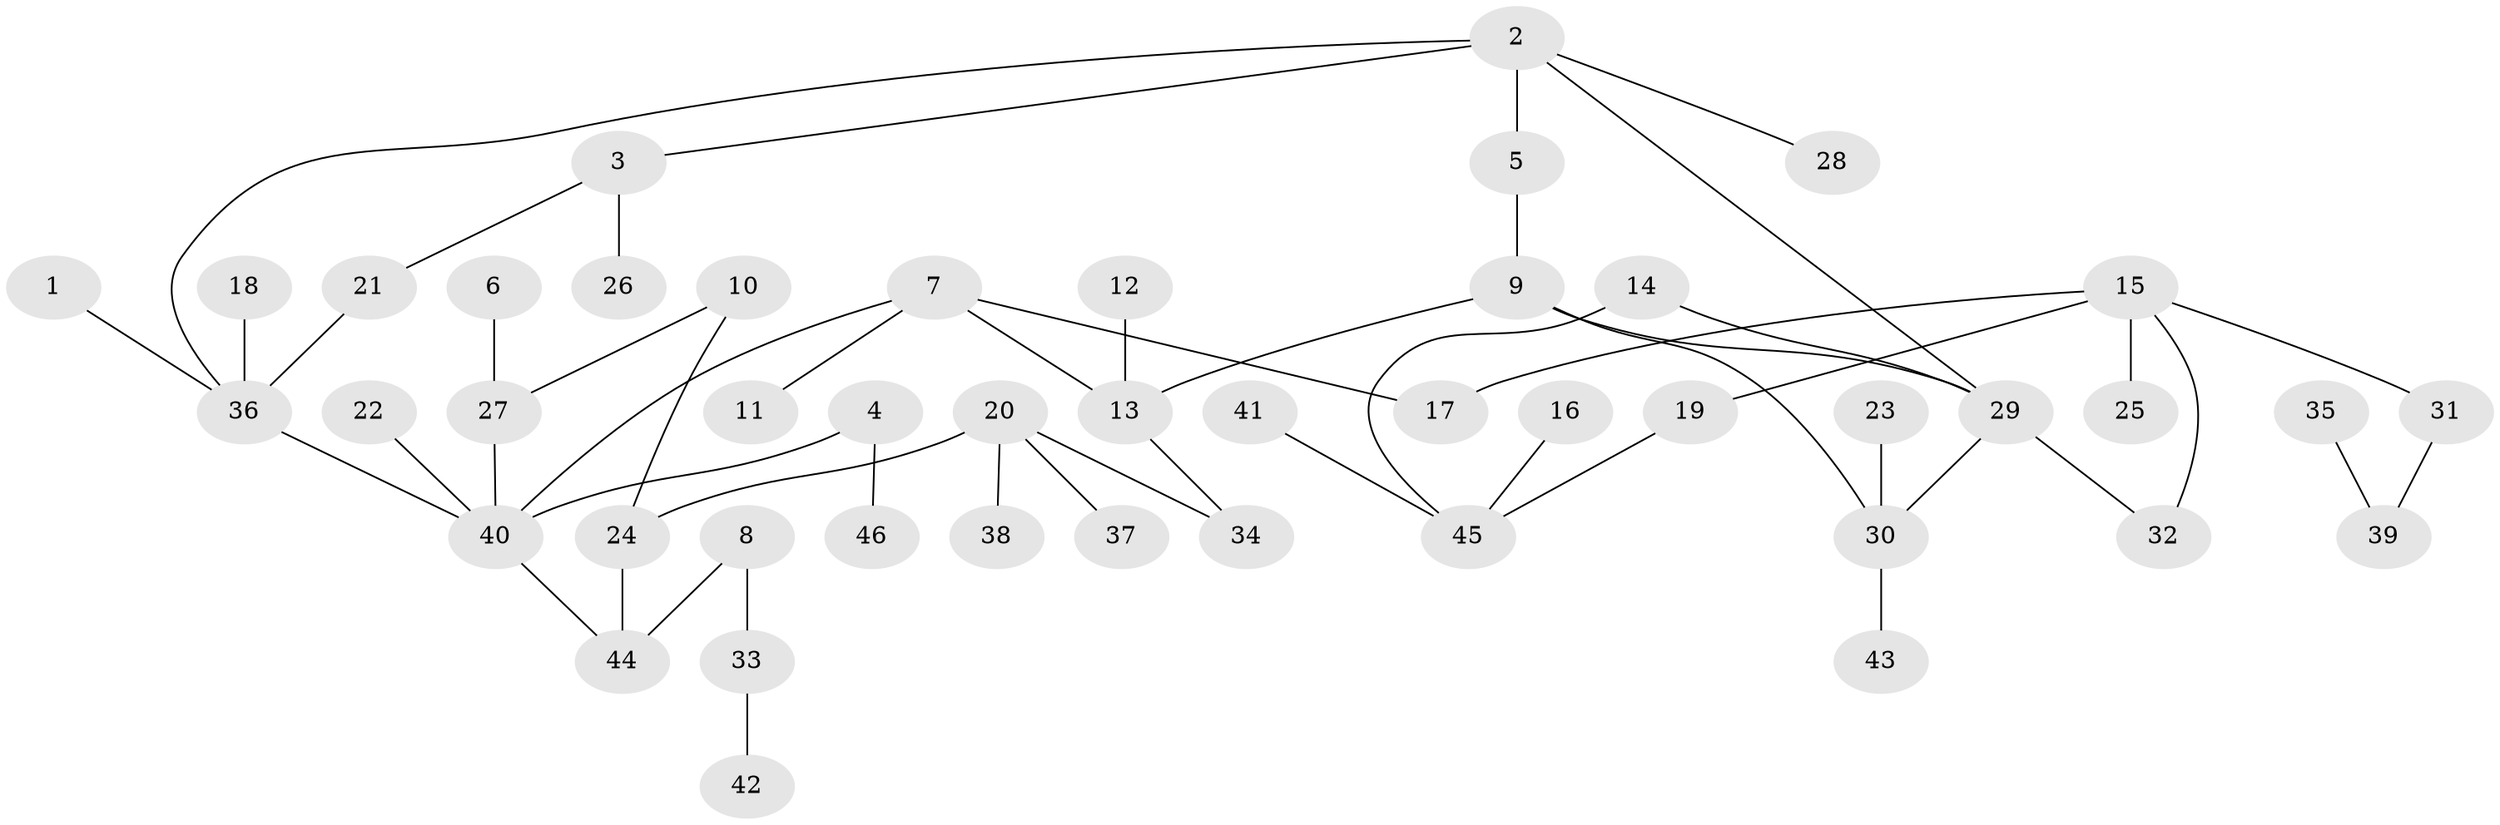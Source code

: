 // original degree distribution, {4: 0.05434782608695652, 8: 0.010869565217391304, 3: 0.10869565217391304, 5: 0.06521739130434782, 6: 0.010869565217391304, 2: 0.31521739130434784, 1: 0.42391304347826086, 7: 0.010869565217391304}
// Generated by graph-tools (version 1.1) at 2025/01/03/09/25 03:01:08]
// undirected, 46 vertices, 53 edges
graph export_dot {
graph [start="1"]
  node [color=gray90,style=filled];
  1;
  2;
  3;
  4;
  5;
  6;
  7;
  8;
  9;
  10;
  11;
  12;
  13;
  14;
  15;
  16;
  17;
  18;
  19;
  20;
  21;
  22;
  23;
  24;
  25;
  26;
  27;
  28;
  29;
  30;
  31;
  32;
  33;
  34;
  35;
  36;
  37;
  38;
  39;
  40;
  41;
  42;
  43;
  44;
  45;
  46;
  1 -- 36 [weight=1.0];
  2 -- 3 [weight=1.0];
  2 -- 5 [weight=1.0];
  2 -- 28 [weight=1.0];
  2 -- 29 [weight=1.0];
  2 -- 36 [weight=1.0];
  3 -- 21 [weight=1.0];
  3 -- 26 [weight=1.0];
  4 -- 40 [weight=1.0];
  4 -- 46 [weight=1.0];
  5 -- 9 [weight=1.0];
  6 -- 27 [weight=1.0];
  7 -- 11 [weight=1.0];
  7 -- 13 [weight=1.0];
  7 -- 17 [weight=1.0];
  7 -- 40 [weight=1.0];
  8 -- 33 [weight=1.0];
  8 -- 44 [weight=1.0];
  9 -- 13 [weight=1.0];
  9 -- 29 [weight=1.0];
  9 -- 30 [weight=1.0];
  10 -- 24 [weight=1.0];
  10 -- 27 [weight=1.0];
  12 -- 13 [weight=1.0];
  13 -- 34 [weight=1.0];
  14 -- 29 [weight=1.0];
  14 -- 45 [weight=1.0];
  15 -- 17 [weight=1.0];
  15 -- 19 [weight=1.0];
  15 -- 25 [weight=1.0];
  15 -- 31 [weight=1.0];
  15 -- 32 [weight=1.0];
  16 -- 45 [weight=1.0];
  18 -- 36 [weight=1.0];
  19 -- 45 [weight=1.0];
  20 -- 24 [weight=1.0];
  20 -- 34 [weight=1.0];
  20 -- 37 [weight=1.0];
  20 -- 38 [weight=1.0];
  21 -- 36 [weight=1.0];
  22 -- 40 [weight=1.0];
  23 -- 30 [weight=1.0];
  24 -- 44 [weight=1.0];
  27 -- 40 [weight=1.0];
  29 -- 30 [weight=1.0];
  29 -- 32 [weight=1.0];
  30 -- 43 [weight=1.0];
  31 -- 39 [weight=1.0];
  33 -- 42 [weight=1.0];
  35 -- 39 [weight=1.0];
  36 -- 40 [weight=1.0];
  40 -- 44 [weight=1.0];
  41 -- 45 [weight=1.0];
}
